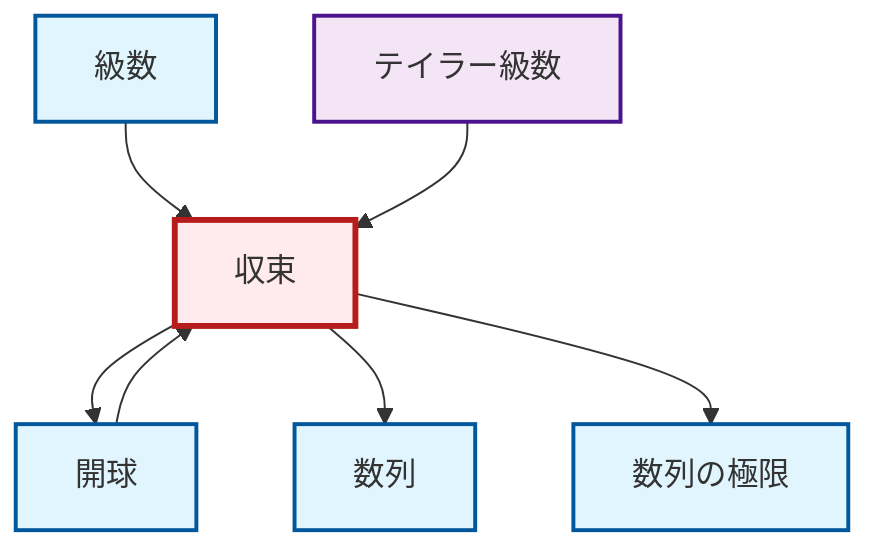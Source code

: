 graph TD
    classDef definition fill:#e1f5fe,stroke:#01579b,stroke-width:2px
    classDef theorem fill:#f3e5f5,stroke:#4a148c,stroke-width:2px
    classDef axiom fill:#fff3e0,stroke:#e65100,stroke-width:2px
    classDef example fill:#e8f5e9,stroke:#1b5e20,stroke-width:2px
    classDef current fill:#ffebee,stroke:#b71c1c,stroke-width:3px
    thm-taylor-series["テイラー級数"]:::theorem
    def-sequence["数列"]:::definition
    def-convergence["収束"]:::definition
    def-limit["数列の極限"]:::definition
    def-series["級数"]:::definition
    def-open-ball["開球"]:::definition
    def-convergence --> def-open-ball
    def-series --> def-convergence
    def-open-ball --> def-convergence
    def-convergence --> def-sequence
    def-convergence --> def-limit
    thm-taylor-series --> def-convergence
    class def-convergence current